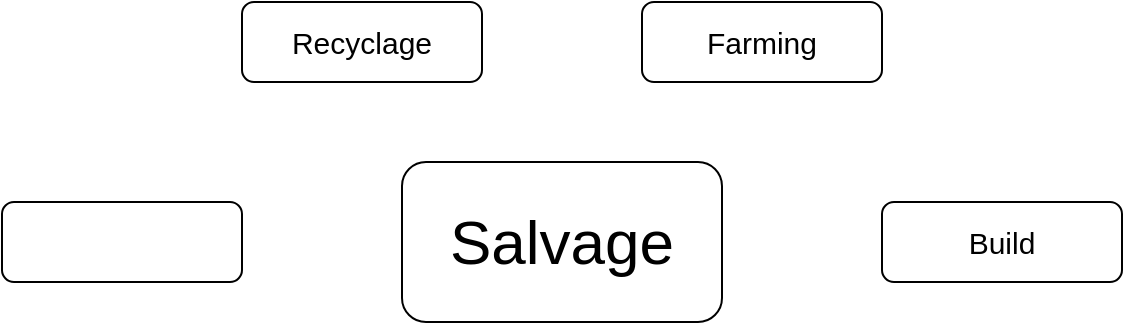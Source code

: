 <mxfile version="24.7.6">
  <diagram name="Page-1" id="Z9ySQEbO-lrrXCE6wy1H">
    <mxGraphModel dx="1434" dy="746" grid="1" gridSize="10" guides="1" tooltips="1" connect="1" arrows="1" fold="1" page="1" pageScale="1" pageWidth="3300" pageHeight="2339" math="0" shadow="0">
      <root>
        <mxCell id="0" />
        <mxCell id="1" parent="0" />
        <mxCell id="YFXJ-zW99d9bZeo_NSN6-1" value="&lt;font style=&quot;font-size: 31px;&quot;&gt;Salvage&lt;/font&gt;" style="rounded=1;whiteSpace=wrap;html=1;" vertex="1" parent="1">
          <mxGeometry x="480" y="320" width="160" height="80" as="geometry" />
        </mxCell>
        <mxCell id="YFXJ-zW99d9bZeo_NSN6-2" value="&lt;font style=&quot;font-size: 15px;&quot;&gt;Recyclage&lt;/font&gt;" style="rounded=1;whiteSpace=wrap;html=1;" vertex="1" parent="1">
          <mxGeometry x="400" y="240" width="120" height="40" as="geometry" />
        </mxCell>
        <mxCell id="YFXJ-zW99d9bZeo_NSN6-3" value="&lt;font style=&quot;font-size: 15px;&quot;&gt;Farming&lt;/font&gt;" style="rounded=1;whiteSpace=wrap;html=1;" vertex="1" parent="1">
          <mxGeometry x="600" y="240" width="120" height="40" as="geometry" />
        </mxCell>
        <mxCell id="YFXJ-zW99d9bZeo_NSN6-4" value="&lt;font style=&quot;font-size: 15px;&quot;&gt;Build&lt;/font&gt;" style="rounded=1;whiteSpace=wrap;html=1;" vertex="1" parent="1">
          <mxGeometry x="720" y="340" width="120" height="40" as="geometry" />
        </mxCell>
        <mxCell id="YFXJ-zW99d9bZeo_NSN6-5" value="" style="rounded=1;whiteSpace=wrap;html=1;" vertex="1" parent="1">
          <mxGeometry x="280" y="340" width="120" height="40" as="geometry" />
        </mxCell>
      </root>
    </mxGraphModel>
  </diagram>
</mxfile>
